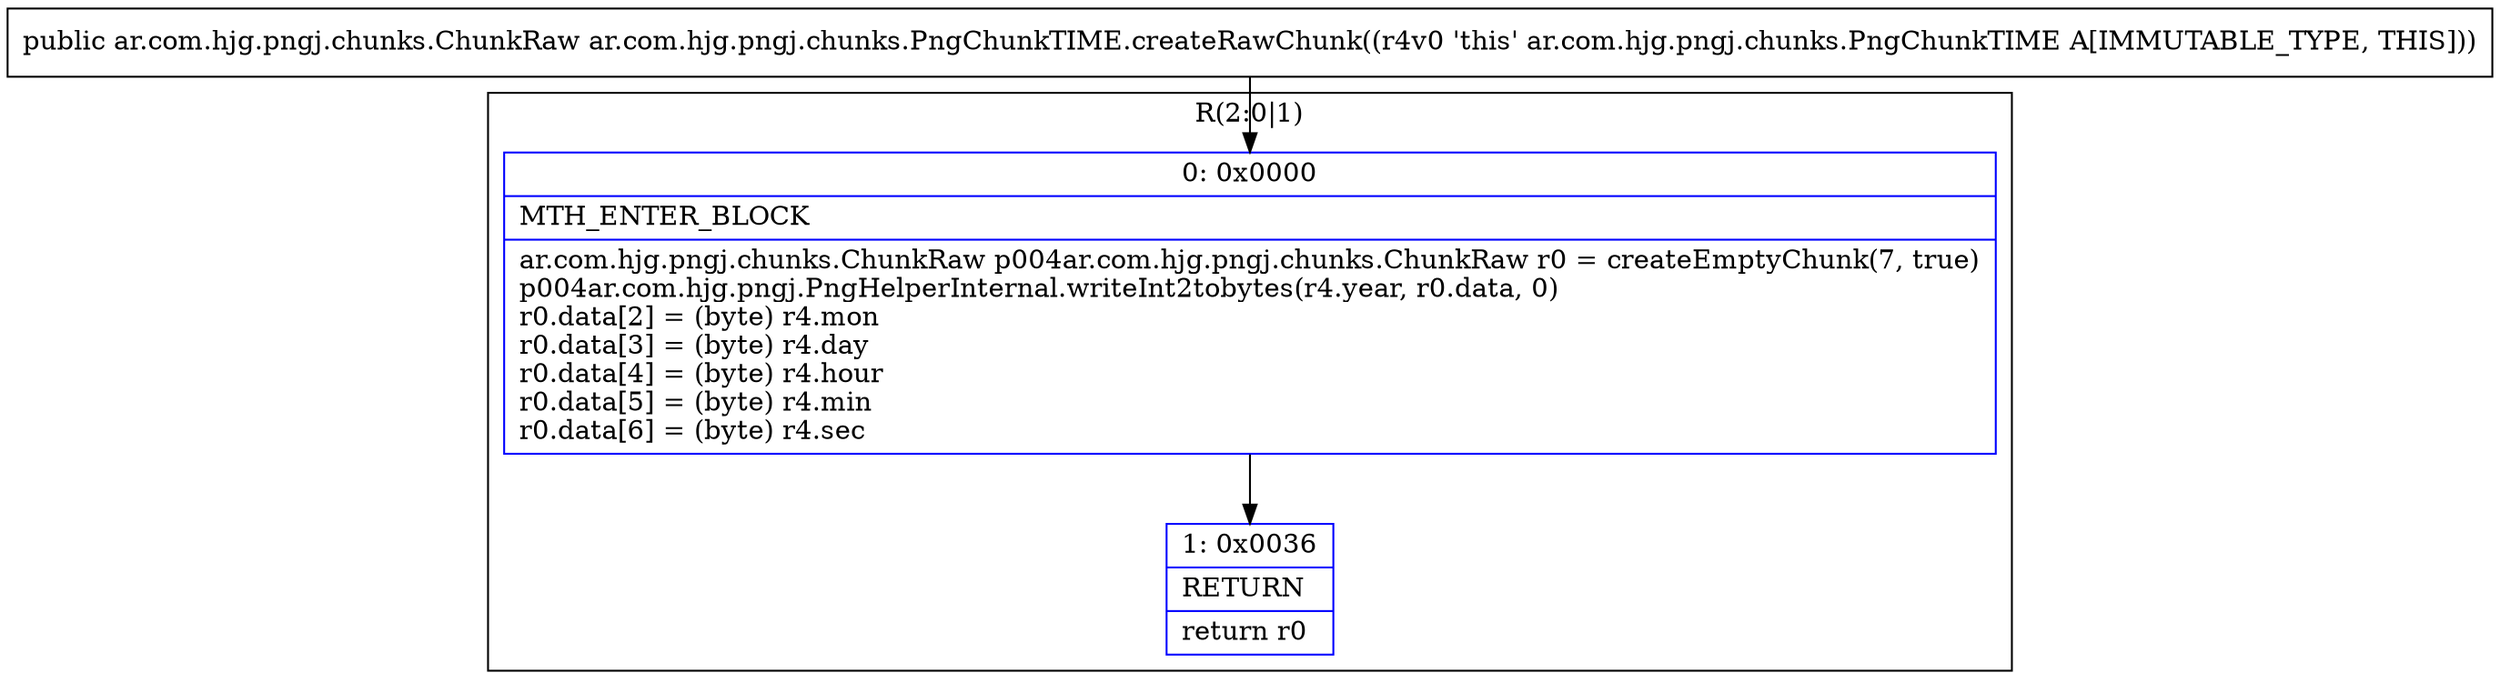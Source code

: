 digraph "CFG forar.com.hjg.pngj.chunks.PngChunkTIME.createRawChunk()Lar\/com\/hjg\/pngj\/chunks\/ChunkRaw;" {
subgraph cluster_Region_1917538808 {
label = "R(2:0|1)";
node [shape=record,color=blue];
Node_0 [shape=record,label="{0\:\ 0x0000|MTH_ENTER_BLOCK\l|ar.com.hjg.pngj.chunks.ChunkRaw p004ar.com.hjg.pngj.chunks.ChunkRaw r0 = createEmptyChunk(7, true)\lp004ar.com.hjg.pngj.PngHelperInternal.writeInt2tobytes(r4.year, r0.data, 0)\lr0.data[2] = (byte) r4.mon\lr0.data[3] = (byte) r4.day\lr0.data[4] = (byte) r4.hour\lr0.data[5] = (byte) r4.min\lr0.data[6] = (byte) r4.sec\l}"];
Node_1 [shape=record,label="{1\:\ 0x0036|RETURN\l|return r0\l}"];
}
MethodNode[shape=record,label="{public ar.com.hjg.pngj.chunks.ChunkRaw ar.com.hjg.pngj.chunks.PngChunkTIME.createRawChunk((r4v0 'this' ar.com.hjg.pngj.chunks.PngChunkTIME A[IMMUTABLE_TYPE, THIS])) }"];
MethodNode -> Node_0;
Node_0 -> Node_1;
}

